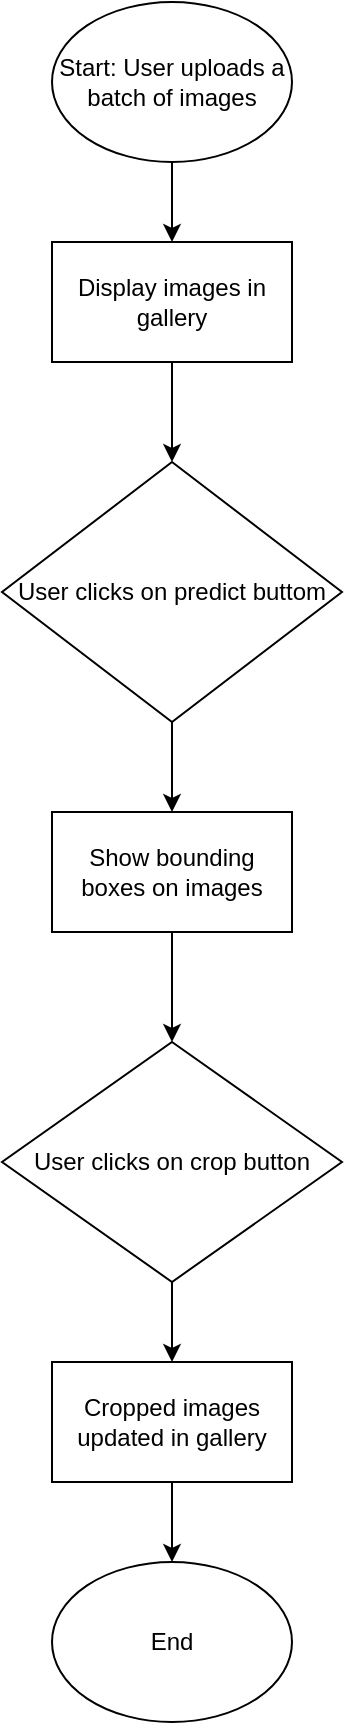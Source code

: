 <mxfile version="24.7.16">
  <diagram name="Page-1" id="rYKvM6vl1fVqx-18abnA">
    <mxGraphModel dx="1434" dy="707" grid="1" gridSize="10" guides="1" tooltips="1" connect="1" arrows="1" fold="1" page="1" pageScale="1" pageWidth="827" pageHeight="1169" math="0" shadow="0">
      <root>
        <mxCell id="0" />
        <mxCell id="1" parent="0" />
        <mxCell id="rrJE0JNTDXxumXJNKVJH-8" style="edgeStyle=orthogonalEdgeStyle;rounded=0;orthogonalLoop=1;jettySize=auto;html=1;exitX=0.5;exitY=1;exitDx=0;exitDy=0;entryX=0.5;entryY=0;entryDx=0;entryDy=0;" edge="1" parent="1" source="rrJE0JNTDXxumXJNKVJH-1" target="rrJE0JNTDXxumXJNKVJH-2">
          <mxGeometry relative="1" as="geometry" />
        </mxCell>
        <mxCell id="rrJE0JNTDXxumXJNKVJH-1" value="Start: User uploads a batch of images" style="ellipse;whiteSpace=wrap;html=1;" vertex="1" parent="1">
          <mxGeometry x="340" y="120" width="120" height="80" as="geometry" />
        </mxCell>
        <mxCell id="rrJE0JNTDXxumXJNKVJH-9" style="edgeStyle=orthogonalEdgeStyle;rounded=0;orthogonalLoop=1;jettySize=auto;html=1;exitX=0.5;exitY=1;exitDx=0;exitDy=0;entryX=0.5;entryY=0;entryDx=0;entryDy=0;" edge="1" parent="1" source="rrJE0JNTDXxumXJNKVJH-2" target="rrJE0JNTDXxumXJNKVJH-3">
          <mxGeometry relative="1" as="geometry" />
        </mxCell>
        <mxCell id="rrJE0JNTDXxumXJNKVJH-2" value="Display images in gallery" style="rounded=0;whiteSpace=wrap;html=1;" vertex="1" parent="1">
          <mxGeometry x="340" y="240" width="120" height="60" as="geometry" />
        </mxCell>
        <mxCell id="rrJE0JNTDXxumXJNKVJH-10" style="edgeStyle=orthogonalEdgeStyle;rounded=0;orthogonalLoop=1;jettySize=auto;html=1;exitX=0.5;exitY=1;exitDx=0;exitDy=0;entryX=0.5;entryY=0;entryDx=0;entryDy=0;" edge="1" parent="1" source="rrJE0JNTDXxumXJNKVJH-3" target="rrJE0JNTDXxumXJNKVJH-4">
          <mxGeometry relative="1" as="geometry" />
        </mxCell>
        <mxCell id="rrJE0JNTDXxumXJNKVJH-3" value="User clicks on predict buttom" style="rhombus;whiteSpace=wrap;html=1;" vertex="1" parent="1">
          <mxGeometry x="315" y="350" width="170" height="130" as="geometry" />
        </mxCell>
        <mxCell id="rrJE0JNTDXxumXJNKVJH-11" style="edgeStyle=orthogonalEdgeStyle;rounded=0;orthogonalLoop=1;jettySize=auto;html=1;" edge="1" parent="1" source="rrJE0JNTDXxumXJNKVJH-4" target="rrJE0JNTDXxumXJNKVJH-5">
          <mxGeometry relative="1" as="geometry" />
        </mxCell>
        <mxCell id="rrJE0JNTDXxumXJNKVJH-4" value="Show bounding boxes on images" style="rounded=0;whiteSpace=wrap;html=1;" vertex="1" parent="1">
          <mxGeometry x="340" y="525" width="120" height="60" as="geometry" />
        </mxCell>
        <mxCell id="rrJE0JNTDXxumXJNKVJH-12" style="edgeStyle=orthogonalEdgeStyle;rounded=0;orthogonalLoop=1;jettySize=auto;html=1;exitX=0.5;exitY=1;exitDx=0;exitDy=0;entryX=0.5;entryY=0;entryDx=0;entryDy=0;" edge="1" parent="1" source="rrJE0JNTDXxumXJNKVJH-5" target="rrJE0JNTDXxumXJNKVJH-6">
          <mxGeometry relative="1" as="geometry" />
        </mxCell>
        <mxCell id="rrJE0JNTDXxumXJNKVJH-5" value="User clicks on crop button" style="rhombus;whiteSpace=wrap;html=1;" vertex="1" parent="1">
          <mxGeometry x="315" y="640" width="170" height="120" as="geometry" />
        </mxCell>
        <mxCell id="rrJE0JNTDXxumXJNKVJH-13" style="edgeStyle=orthogonalEdgeStyle;rounded=0;orthogonalLoop=1;jettySize=auto;html=1;exitX=0.5;exitY=1;exitDx=0;exitDy=0;entryX=0.5;entryY=0;entryDx=0;entryDy=0;" edge="1" parent="1" source="rrJE0JNTDXxumXJNKVJH-6" target="rrJE0JNTDXxumXJNKVJH-7">
          <mxGeometry relative="1" as="geometry" />
        </mxCell>
        <mxCell id="rrJE0JNTDXxumXJNKVJH-6" value="Cropped images updated in gallery" style="rounded=0;whiteSpace=wrap;html=1;" vertex="1" parent="1">
          <mxGeometry x="340" y="800" width="120" height="60" as="geometry" />
        </mxCell>
        <mxCell id="rrJE0JNTDXxumXJNKVJH-7" value="End" style="ellipse;whiteSpace=wrap;html=1;" vertex="1" parent="1">
          <mxGeometry x="340" y="900" width="120" height="80" as="geometry" />
        </mxCell>
      </root>
    </mxGraphModel>
  </diagram>
</mxfile>
